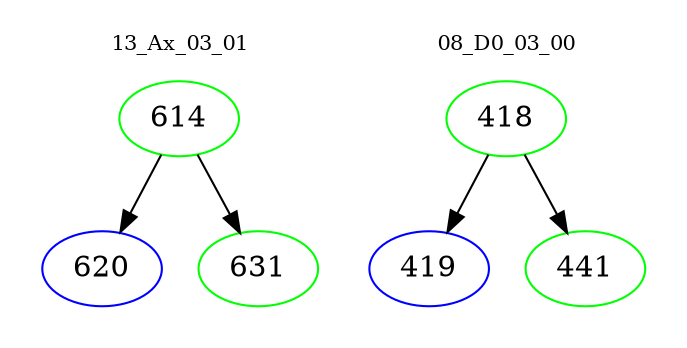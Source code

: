 digraph{
subgraph cluster_0 {
color = white
label = "13_Ax_03_01";
fontsize=10;
T0_614 [label="614", color="green"]
T0_614 -> T0_620 [color="black"]
T0_620 [label="620", color="blue"]
T0_614 -> T0_631 [color="black"]
T0_631 [label="631", color="green"]
}
subgraph cluster_1 {
color = white
label = "08_D0_03_00";
fontsize=10;
T1_418 [label="418", color="green"]
T1_418 -> T1_419 [color="black"]
T1_419 [label="419", color="blue"]
T1_418 -> T1_441 [color="black"]
T1_441 [label="441", color="green"]
}
}
